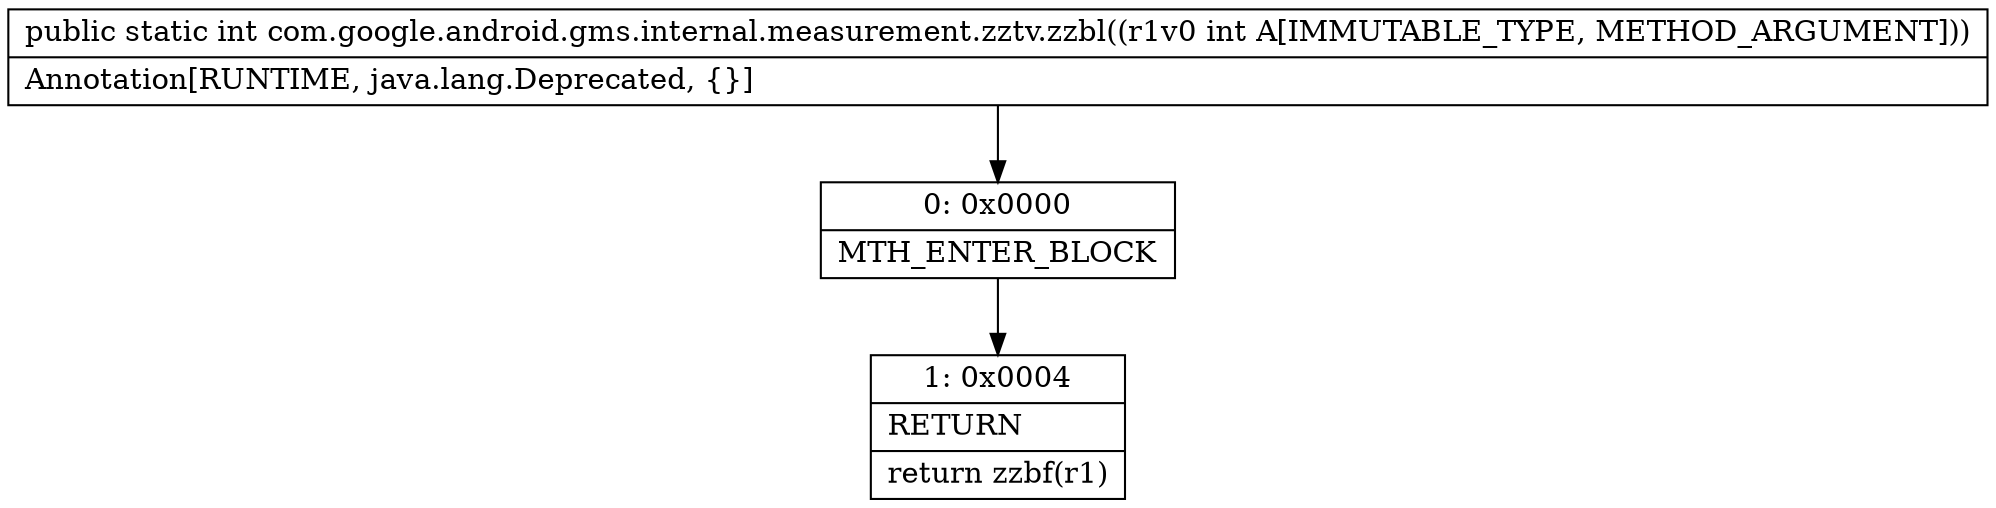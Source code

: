 digraph "CFG forcom.google.android.gms.internal.measurement.zztv.zzbl(I)I" {
Node_0 [shape=record,label="{0\:\ 0x0000|MTH_ENTER_BLOCK\l}"];
Node_1 [shape=record,label="{1\:\ 0x0004|RETURN\l|return zzbf(r1)\l}"];
MethodNode[shape=record,label="{public static int com.google.android.gms.internal.measurement.zztv.zzbl((r1v0 int A[IMMUTABLE_TYPE, METHOD_ARGUMENT]))  | Annotation[RUNTIME, java.lang.Deprecated, \{\}]\l}"];
MethodNode -> Node_0;
Node_0 -> Node_1;
}

